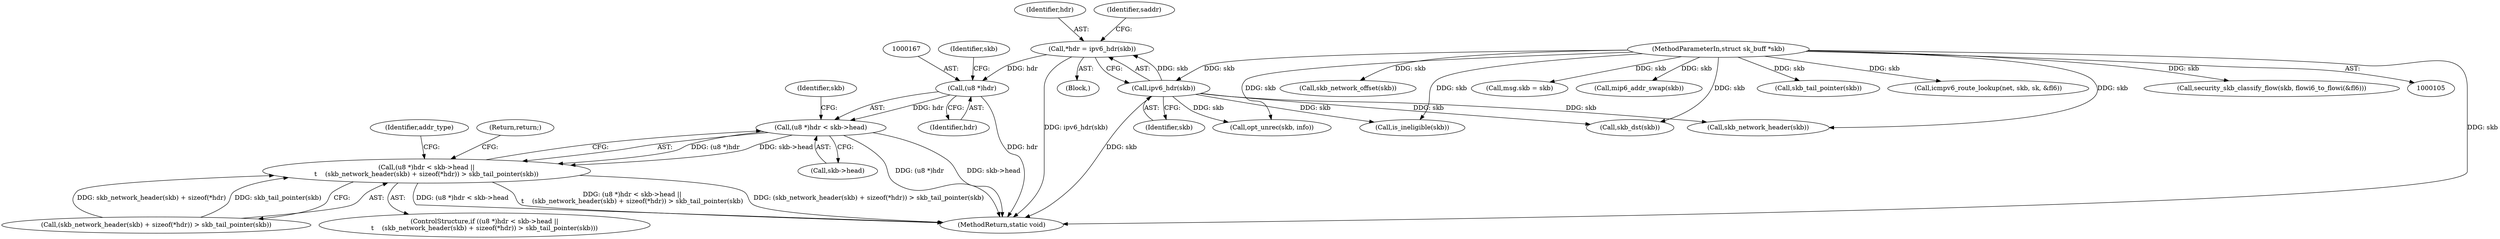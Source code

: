 digraph "0_linux_79dc7e3f1cd323be4c81aa1a94faa1b3ed987fb2@pointer" {
"1000124" [label="(Call,*hdr = ipv6_hdr(skb))"];
"1000126" [label="(Call,ipv6_hdr(skb))"];
"1000106" [label="(MethodParameterIn,struct sk_buff *skb)"];
"1000166" [label="(Call,(u8 *)hdr)"];
"1000165" [label="(Call,(u8 *)hdr < skb->head)"];
"1000164" [label="(Call,(u8 *)hdr < skb->head ||\n\t    (skb_network_header(skb) + sizeof(*hdr)) > skb_tail_pointer(skb))"];
"1000166" [label="(Call,(u8 *)hdr)"];
"1000126" [label="(Call,ipv6_hdr(skb))"];
"1000503" [label="(Call,skb_network_offset(skb))"];
"1000175" [label="(Identifier,skb)"];
"1000595" [label="(MethodReturn,static void)"];
"1000294" [label="(Call,is_ineligible(skb))"];
"1000270" [label="(Call,skb_dst(skb))"];
"1000111" [label="(Block,)"];
"1000165" [label="(Call,(u8 *)hdr < skb->head)"];
"1000164" [label="(Call,(u8 *)hdr < skb->head ||\n\t    (skb_network_header(skb) + sizeof(*hdr)) > skb_tail_pointer(skb))"];
"1000494" [label="(Call,msg.skb = skb)"];
"1000308" [label="(Call,mip6_addr_swap(skb))"];
"1000169" [label="(Call,skb->head)"];
"1000124" [label="(Call,*hdr = ipv6_hdr(skb))"];
"1000183" [label="(Identifier,addr_type)"];
"1000125" [label="(Identifier,hdr)"];
"1000127" [label="(Identifier,skb)"];
"1000168" [label="(Identifier,hdr)"];
"1000163" [label="(ControlStructure,if ((u8 *)hdr < skb->head ||\n\t    (skb_network_header(skb) + sizeof(*hdr)) > skb_tail_pointer(skb)))"];
"1000106" [label="(MethodParameterIn,struct sk_buff *skb)"];
"1000241" [label="(Call,opt_unrec(skb, info))"];
"1000179" [label="(Call,skb_tail_pointer(skb))"];
"1000463" [label="(Call,icmpv6_route_lookup(net, skb, sk, &fl6))"];
"1000132" [label="(Identifier,saddr)"];
"1000174" [label="(Call,skb_network_header(skb))"];
"1000170" [label="(Identifier,skb)"];
"1000361" [label="(Call,security_skb_classify_flow(skb, flowi6_to_flowi(&fl6)))"];
"1000172" [label="(Call,(skb_network_header(skb) + sizeof(*hdr)) > skb_tail_pointer(skb))"];
"1000181" [label="(Return,return;)"];
"1000124" -> "1000111"  [label="AST: "];
"1000124" -> "1000126"  [label="CFG: "];
"1000125" -> "1000124"  [label="AST: "];
"1000126" -> "1000124"  [label="AST: "];
"1000132" -> "1000124"  [label="CFG: "];
"1000124" -> "1000595"  [label="DDG: ipv6_hdr(skb)"];
"1000126" -> "1000124"  [label="DDG: skb"];
"1000124" -> "1000166"  [label="DDG: hdr"];
"1000126" -> "1000127"  [label="CFG: "];
"1000127" -> "1000126"  [label="AST: "];
"1000126" -> "1000595"  [label="DDG: skb"];
"1000106" -> "1000126"  [label="DDG: skb"];
"1000126" -> "1000174"  [label="DDG: skb"];
"1000126" -> "1000241"  [label="DDG: skb"];
"1000126" -> "1000270"  [label="DDG: skb"];
"1000126" -> "1000294"  [label="DDG: skb"];
"1000106" -> "1000105"  [label="AST: "];
"1000106" -> "1000595"  [label="DDG: skb"];
"1000106" -> "1000174"  [label="DDG: skb"];
"1000106" -> "1000179"  [label="DDG: skb"];
"1000106" -> "1000241"  [label="DDG: skb"];
"1000106" -> "1000270"  [label="DDG: skb"];
"1000106" -> "1000294"  [label="DDG: skb"];
"1000106" -> "1000308"  [label="DDG: skb"];
"1000106" -> "1000361"  [label="DDG: skb"];
"1000106" -> "1000463"  [label="DDG: skb"];
"1000106" -> "1000494"  [label="DDG: skb"];
"1000106" -> "1000503"  [label="DDG: skb"];
"1000166" -> "1000165"  [label="AST: "];
"1000166" -> "1000168"  [label="CFG: "];
"1000167" -> "1000166"  [label="AST: "];
"1000168" -> "1000166"  [label="AST: "];
"1000170" -> "1000166"  [label="CFG: "];
"1000166" -> "1000595"  [label="DDG: hdr"];
"1000166" -> "1000165"  [label="DDG: hdr"];
"1000165" -> "1000164"  [label="AST: "];
"1000165" -> "1000169"  [label="CFG: "];
"1000169" -> "1000165"  [label="AST: "];
"1000175" -> "1000165"  [label="CFG: "];
"1000164" -> "1000165"  [label="CFG: "];
"1000165" -> "1000595"  [label="DDG: skb->head"];
"1000165" -> "1000595"  [label="DDG: (u8 *)hdr"];
"1000165" -> "1000164"  [label="DDG: (u8 *)hdr"];
"1000165" -> "1000164"  [label="DDG: skb->head"];
"1000164" -> "1000163"  [label="AST: "];
"1000164" -> "1000172"  [label="CFG: "];
"1000172" -> "1000164"  [label="AST: "];
"1000181" -> "1000164"  [label="CFG: "];
"1000183" -> "1000164"  [label="CFG: "];
"1000164" -> "1000595"  [label="DDG: (u8 *)hdr < skb->head ||\n\t    (skb_network_header(skb) + sizeof(*hdr)) > skb_tail_pointer(skb)"];
"1000164" -> "1000595"  [label="DDG: (skb_network_header(skb) + sizeof(*hdr)) > skb_tail_pointer(skb)"];
"1000164" -> "1000595"  [label="DDG: (u8 *)hdr < skb->head"];
"1000172" -> "1000164"  [label="DDG: skb_network_header(skb) + sizeof(*hdr)"];
"1000172" -> "1000164"  [label="DDG: skb_tail_pointer(skb)"];
}
